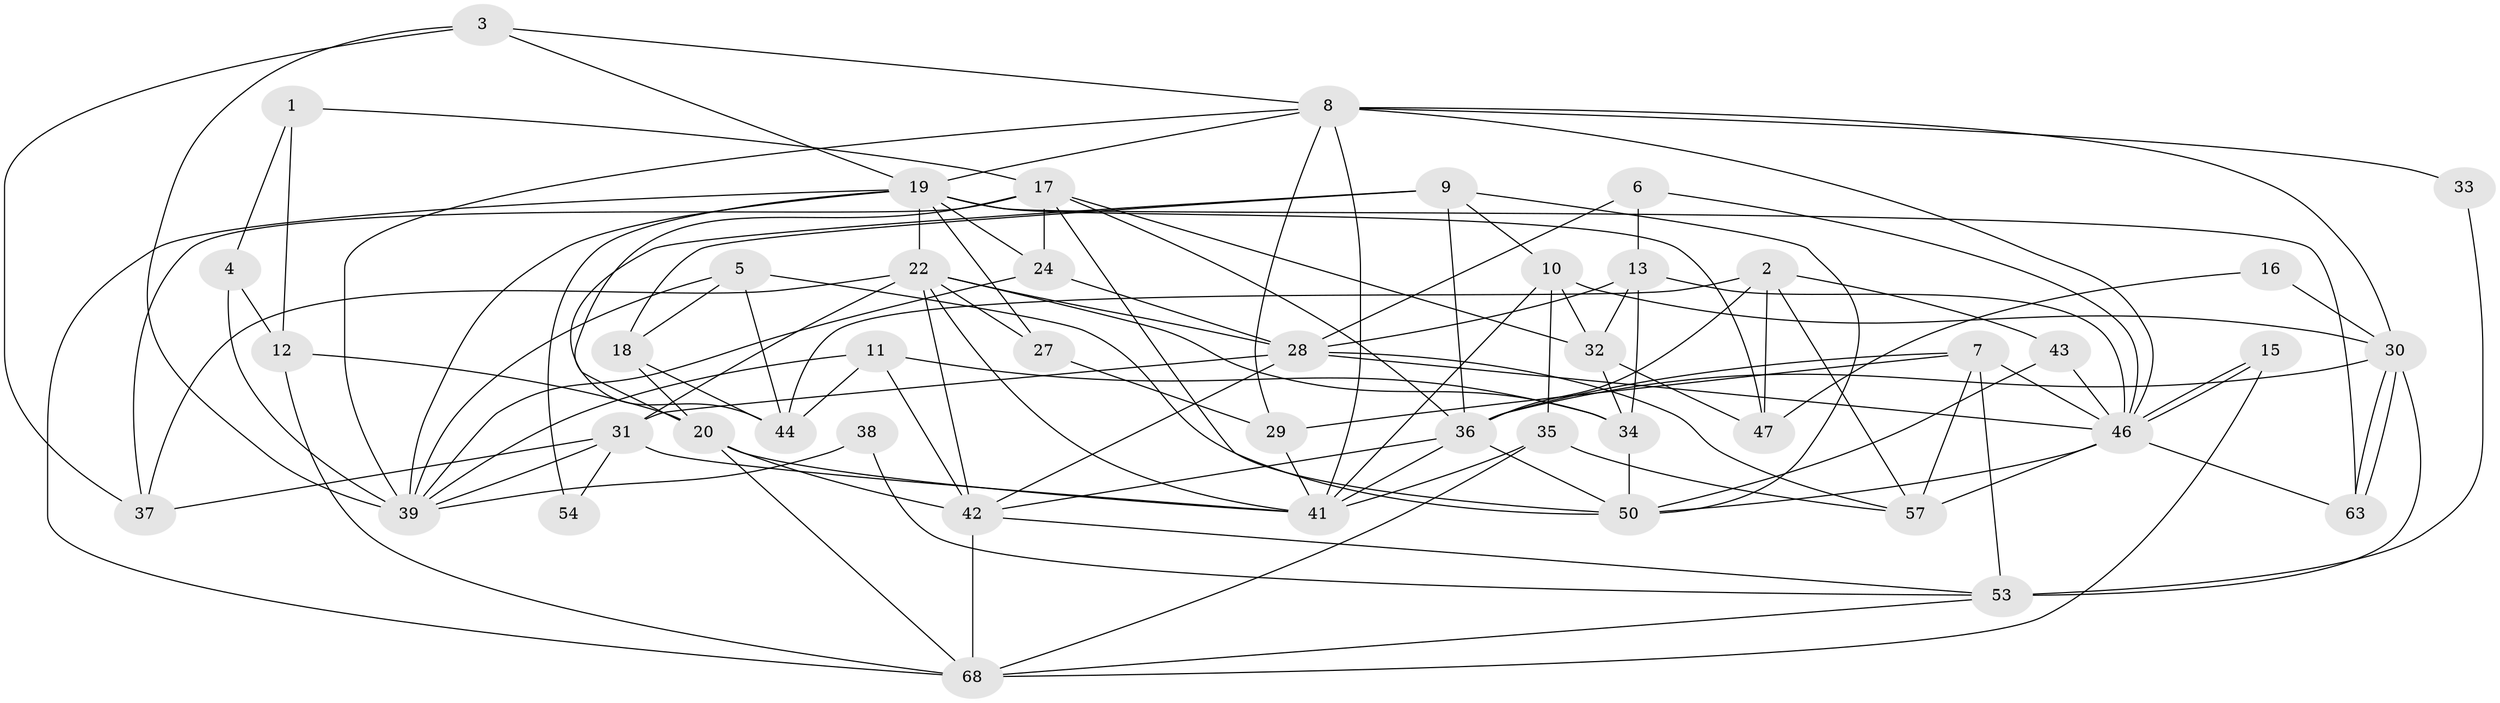 // Generated by graph-tools (version 1.1) at 2025/24/03/03/25 07:24:00]
// undirected, 46 vertices, 119 edges
graph export_dot {
graph [start="1"]
  node [color=gray90,style=filled];
  1;
  2 [super="+61"];
  3 [super="+67"];
  4 [super="+14"];
  5;
  6;
  7 [super="+55"];
  8 [super="+26"];
  9 [super="+77"];
  10 [super="+21"];
  11;
  12;
  13 [super="+49"];
  15;
  16;
  17 [super="+40"];
  18 [super="+25"];
  19 [super="+73"];
  20 [super="+65"];
  22 [super="+23"];
  24 [super="+78"];
  27;
  28 [super="+72"];
  29 [super="+58"];
  30 [super="+66"];
  31 [super="+48"];
  32 [super="+52"];
  33;
  34 [super="+56"];
  35;
  36 [super="+62"];
  37 [super="+51"];
  38;
  39 [super="+76"];
  41 [super="+45"];
  42 [super="+70"];
  43;
  44 [super="+71"];
  46 [super="+59"];
  47 [super="+64"];
  50 [super="+69"];
  53 [super="+60"];
  54;
  57 [super="+74"];
  63;
  68 [super="+75"];
  1 -- 12;
  1 -- 17;
  1 -- 4;
  2 -- 36;
  2 -- 43;
  2 -- 57;
  2 -- 44;
  2 -- 47;
  3 -- 37;
  3 -- 8;
  3 -- 39;
  3 -- 19;
  4 -- 39;
  4 -- 12;
  5 -- 44;
  5 -- 18;
  5 -- 39;
  5 -- 50;
  6 -- 13;
  6 -- 46;
  6 -- 28;
  7 -- 36;
  7 -- 46;
  7 -- 53 [weight=2];
  7 -- 57;
  7 -- 29;
  8 -- 33;
  8 -- 30;
  8 -- 39;
  8 -- 41;
  8 -- 29;
  8 -- 46;
  8 -- 19;
  9 -- 20;
  9 -- 50;
  9 -- 18;
  9 -- 10;
  9 -- 36;
  10 -- 32;
  10 -- 41;
  10 -- 35;
  10 -- 30;
  11 -- 39;
  11 -- 34;
  11 -- 42;
  11 -- 44;
  12 -- 68;
  12 -- 20;
  13 -- 34;
  13 -- 32;
  13 -- 28;
  13 -- 46;
  15 -- 46;
  15 -- 46;
  15 -- 68;
  16 -- 47;
  16 -- 30;
  17 -- 44 [weight=2];
  17 -- 50;
  17 -- 32;
  17 -- 37;
  17 -- 36;
  17 -- 24 [weight=2];
  18 -- 44;
  18 -- 20;
  19 -- 39 [weight=2];
  19 -- 27;
  19 -- 54;
  19 -- 68;
  19 -- 47;
  19 -- 22;
  19 -- 24;
  19 -- 63;
  20 -- 68;
  20 -- 41;
  20 -- 42 [weight=2];
  22 -- 28;
  22 -- 27;
  22 -- 34;
  22 -- 37;
  22 -- 42;
  22 -- 31;
  22 -- 41;
  24 -- 39;
  24 -- 28;
  27 -- 29;
  28 -- 57;
  28 -- 31;
  28 -- 42;
  28 -- 46;
  29 -- 41;
  30 -- 63;
  30 -- 63;
  30 -- 53;
  30 -- 36;
  31 -- 41;
  31 -- 37;
  31 -- 54;
  31 -- 39;
  32 -- 47;
  32 -- 34;
  33 -- 53;
  34 -- 50;
  35 -- 57;
  35 -- 68;
  35 -- 41;
  36 -- 41;
  36 -- 42;
  36 -- 50;
  38 -- 53;
  38 -- 39;
  42 -- 68;
  42 -- 53;
  43 -- 46;
  43 -- 50;
  46 -- 57;
  46 -- 50;
  46 -- 63;
  53 -- 68;
}
